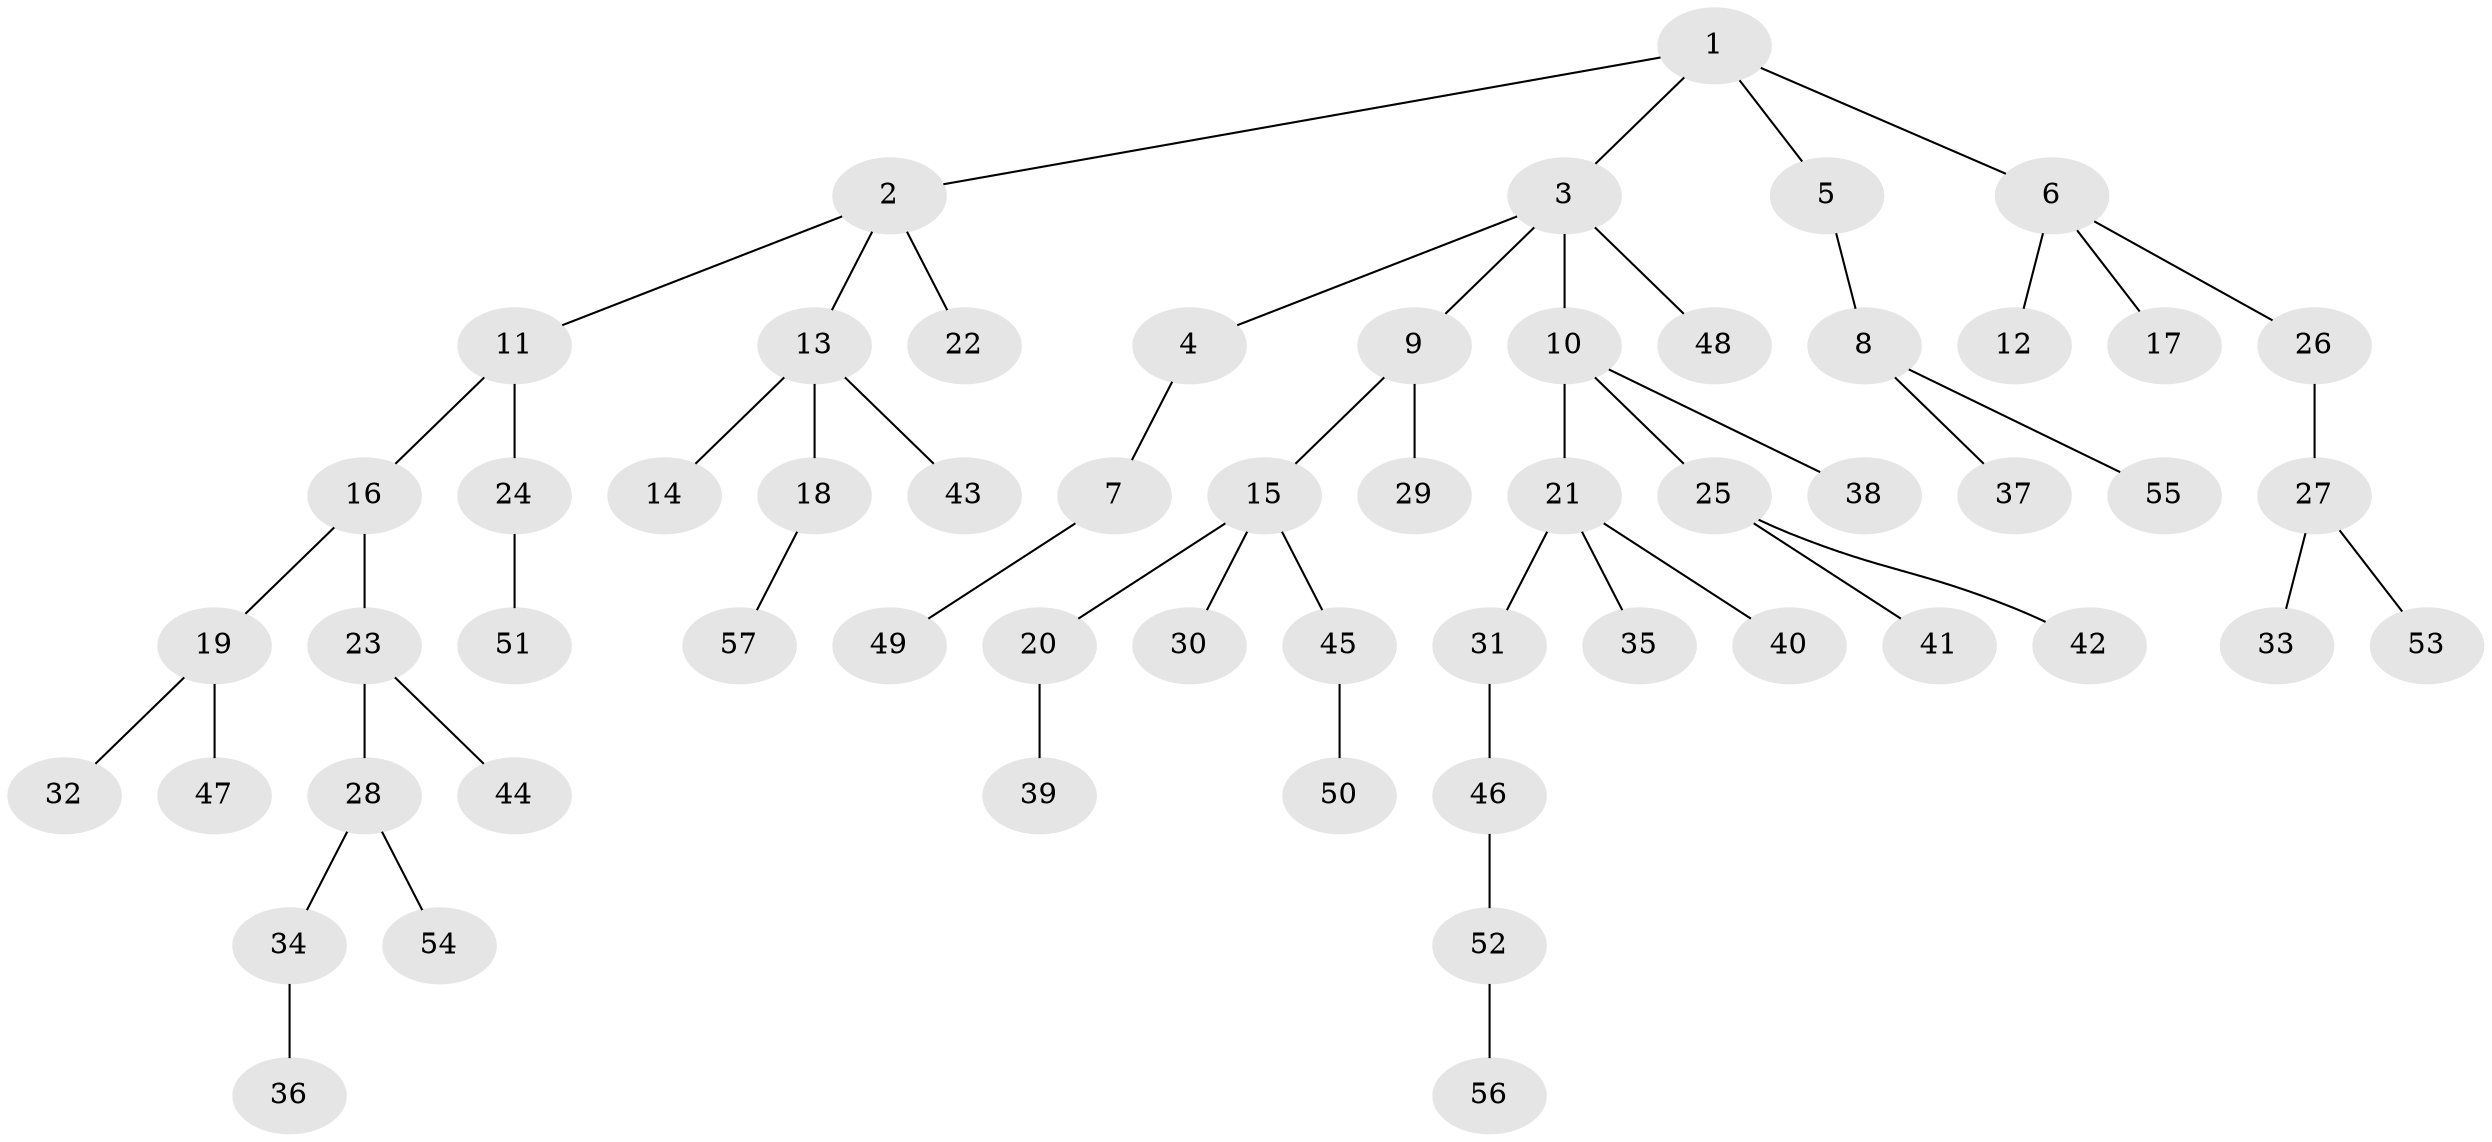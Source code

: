 // coarse degree distribution, {9: 0.045454545454545456, 2: 0.13636363636363635, 1: 0.7272727272727273, 6: 0.045454545454545456, 5: 0.045454545454545456}
// Generated by graph-tools (version 1.1) at 2025/19/03/04/25 18:19:23]
// undirected, 57 vertices, 56 edges
graph export_dot {
graph [start="1"]
  node [color=gray90,style=filled];
  1;
  2;
  3;
  4;
  5;
  6;
  7;
  8;
  9;
  10;
  11;
  12;
  13;
  14;
  15;
  16;
  17;
  18;
  19;
  20;
  21;
  22;
  23;
  24;
  25;
  26;
  27;
  28;
  29;
  30;
  31;
  32;
  33;
  34;
  35;
  36;
  37;
  38;
  39;
  40;
  41;
  42;
  43;
  44;
  45;
  46;
  47;
  48;
  49;
  50;
  51;
  52;
  53;
  54;
  55;
  56;
  57;
  1 -- 2;
  1 -- 3;
  1 -- 5;
  1 -- 6;
  2 -- 11;
  2 -- 13;
  2 -- 22;
  3 -- 4;
  3 -- 9;
  3 -- 10;
  3 -- 48;
  4 -- 7;
  5 -- 8;
  6 -- 12;
  6 -- 17;
  6 -- 26;
  7 -- 49;
  8 -- 37;
  8 -- 55;
  9 -- 15;
  9 -- 29;
  10 -- 21;
  10 -- 25;
  10 -- 38;
  11 -- 16;
  11 -- 24;
  13 -- 14;
  13 -- 18;
  13 -- 43;
  15 -- 20;
  15 -- 30;
  15 -- 45;
  16 -- 19;
  16 -- 23;
  18 -- 57;
  19 -- 32;
  19 -- 47;
  20 -- 39;
  21 -- 31;
  21 -- 35;
  21 -- 40;
  23 -- 28;
  23 -- 44;
  24 -- 51;
  25 -- 41;
  25 -- 42;
  26 -- 27;
  27 -- 33;
  27 -- 53;
  28 -- 34;
  28 -- 54;
  31 -- 46;
  34 -- 36;
  45 -- 50;
  46 -- 52;
  52 -- 56;
}
